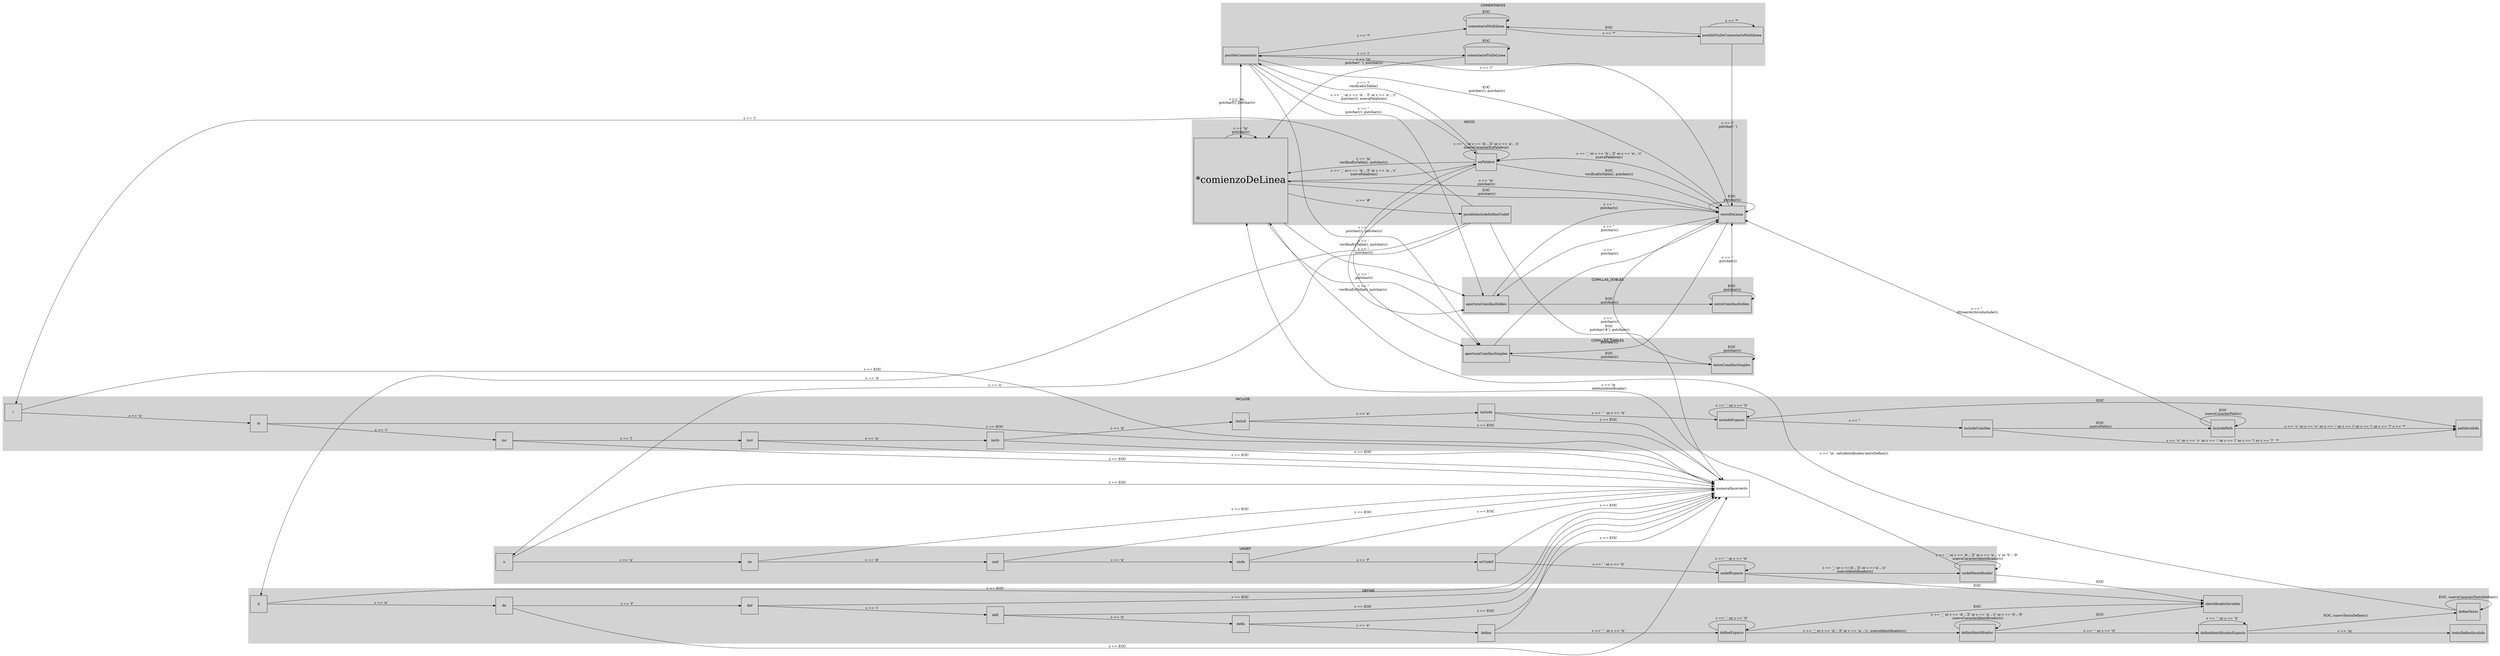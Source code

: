 	digraph PREPROCESADOR { 					
		rankdir=LR;			
		labelloc=t;			
		decorate=true;			
		labelfloat=false;			
		fontname=Helvetica;			
		ranksep=equally;			
					
		subgraph cluster_0 {			
			style=filled;		
			color=lightgrey;		
		    "*comienzoDeLinea" [shape=box,fontsize=40, height=5, width=5]; 			
		    enPalabra [shape=box, height=1, width=1]; 			
		    restoDeLinea [shape=box, height=1, width=1];						
		    posibleIncludeDefineUndef [shape=box, height=1, width=1];			
			label = "INICIO";		
		}			
					
		numeralIncorrecto [shape=box, height=1, width=1];			
					
		subgraph cluster_1 {			
			style=filled;		
			color=lightgrey;		
			comentarioFinDeLinea [shape=box, height=1, width=1];		
			comentarioMultilinea [shape=box, height=1, width=1];		
			posibleFinDeComentarioMultilinea [shape=box, height=1, width=1];			
			posibleComentario [shape=box, height=1, width=1];		
			label = "COMENTARIOS";		
		}			
					
		subgraph cluster_2 {			
			style=filled;		
			color=lightgrey;		
			aperturaComillasSimples [shape=box, height=1, width=1];		
			entreComillasSimples [shape=box, height=1, width=1];			
			label = "COMILLAS_SIMPLES";		
		}			
					
		subgraph cluster_3 {			
			style=filled;		
			color=lightgrey;		
			aperturaComillasDobles [shape=box, height=1, width=1];				
			entreComillasDobles [shape=box, height=1, width=1];		
			label = "COMILLAS_DOBLES";		
		}			
					
		subgraph cluster_4 {			
			style=filled;		
			color=lightgrey;		
			d [shape=box, height=1, width=1];		
			de [shape=box, height=1, width=1];		
			def [shape=box, height=1, width=1];		
			defi [shape=box, height=1, width=1];		
			defin [shape=box, height=1, width=1];		
			define [shape=box, height=1, width=1];		
			defineEspacio [shape=box, height=1, width=1];		
			defineIdentificador [shape=box, height=1, width=1];		
			identificadorInvalido [shape=box, height=1, width=1];		
			defineIdentificadorEspacio [shape=box, height=1, width=1];		
			textoDefineInvalido [shape=box, height=1, width=1];		
			defineTexto [shape=box, height=1, width=1];		
			label = "DEFINE";		
		}			
					
		subgraph cluster_5 {			
			style=filled;		
			color=lightgrey;		
			u [shape=box, height=1, width=1];		
			un [shape=box, height=1, width=1];		
			und [shape=box, height=1, width=1];		
			unde [shape=box, height=1, width=1];		
			esUndef [shape=box, height=1, width=1];		
			undefEspacio [shape=box, height=1, width=1];		
			undefIdentificador [shape=box, height=1, width=1];		
			label = "UNDEF";		
		}			
					
		subgraph cluster_6 {			
			style=filled;		
			color=lightgrey;		
			i [shape=box, height=1, width=1];		
			in [shape=box, height=1, width=1];		
			inc [shape=box, height=1, width=1];		
			incl [shape=box, height=1, width=1];		
			inclu [shape=box, height=1, width=1];		
			includ [shape=box, height=1, width=1];		
			include [shape=box, height=1, width=1];		
			includeEspacio [shape=box, height=1, width=1];		
			includeComillas [shape=box, height=1, width=1];		
			includePath [shape=box, height=1, width=1];			
			pathInvalido [shape=box, height=1, width=1];		
			label = "INCLUDE";		
		}			
					
	    comentarioFinDeLinea -> "*comienzoDeLinea" [label = " c == '\\n' \n putchar(' '), putchar(c)"];				
	    comentarioFinDeLinea -> comentarioFinDeLinea [label = " EOC "];				
					
	    comentarioMultilinea -> posibleFinDeComentarioMultilinea [label = " c == '*' "];				
	    comentarioMultilinea -> comentarioMultilinea [label = " EOC "];				
					
	    posibleFinDeComentarioMultilinea -> posibleFinDeComentarioMultilinea [label = " c == '*' "];				
	    posibleFinDeComentarioMultilinea -> restoDeLinea [label = " c == '/' \n putchar(' ')"];				
	    posibleFinDeComentarioMultilinea -> comentarioMultilinea [label = " EOC "];				
					
	    restoDeLinea -> posibleComentario [label = " c == '/' "];				
	    restoDeLinea -> aperturaComillasSimples [label = " c == ' \n putchar(c)"];				
	    restoDeLinea -> aperturaComillasDobles [label = " c == \" \n putchar(c)"];				
	    restoDeLinea -> "*comienzoDeLinea" [label = " c == '\\n' \n putchar(c) "];								
	    restoDeLinea -> enPalabra [label = " c == '_' or c == 'A'...'Z' or c == 'a'...'z' \n nuevaPalabra(c) "];				
	    restoDeLinea -> restoDeLinea [label = " EOC \n putchar(c)"];				
					
	    posibleComentario -> "*comienzoDeLinea" [label = " c == '\\n' \n putchar(/), putchar(c)"];				
	    posibleComentario -> comentarioFinDeLinea [label = " c == '/' "];				
	    posibleComentario -> aperturaComillasSimples [label = " c == ' \n putchar(/), putchar(c)"];				
	    posibleComentario -> aperturaComillasDobles [label = " c == \" \n putchar(/), putchar(c) "];				
	    posibleComentario -> comentarioMultilinea [label = " c == '*' "];							
	    posibleComentario -> enPalabra [label = " c == '_' or c == 'A'...'Z' or c == 'a'...'z' \n putchar(/), nuevaPalabra(c)"];				
	    posibleComentario -> restoDeLinea [label = " EOC \n putchar(/), putchar(c)"];				
					
	    enPalabra -> "*comienzoDeLinea" [label = " c == '\\n' \n verificaEnTabla(), putchar(c) "];				
	    enPalabra -> aperturaComillasSimples [label = " c == ' \n verificaEnTabla(), putchar(c) "];				
	    enPalabra -> aperturaComillasDobles [label = " c == \" \n verificaEnTabla(), putchar(c)  "];				
	    enPalabra -> posibleComentario [label = " c == '/' \n verificaEnTabla() "];						
	    enPalabra -> enPalabra [label = " c == '_' or c == 'A'...'Z' or c == 'a'...'z' \n nuevoCaracterEnPalabra() "];				
	    enPalabra -> restoDeLinea [label = " EOC \n verificaEnTabla(), putchar(c) "];								
					
	    "*comienzoDeLinea" -> "*comienzoDeLinea" [label = " c == '\\n' \n putchar(c) "];				
	    "*comienzoDeLinea" -> aperturaComillasSimples [label = " c == ' \n putchar(c)"];				
	    "*comienzoDeLinea" -> aperturaComillasDobles [label = " c == \" \n putchar(c)"];				
	    "*comienzoDeLinea" -> posibleComentario [label = " c == '/' "];								
	    "*comienzoDeLinea" -> enPalabra [label = " c == '_' or c == 'A'...'Z' or c == 'a'...'z' \n nuevaPalabra(c)"];				
	    "*comienzoDeLinea" -> posibleIncludeDefineUndef [label = " c == '#' "];				
	    "*comienzoDeLinea" -> restoDeLinea [label = " EOC \n putchar(c)"];				
					
	    aperturaComillasSimples -> restoDeLinea [label = " c == ' \n putchar(c)"];				
	    aperturaComillasSimples -> entreComillasSimples [label = " EOC \n putchar(c)"];				
					
	    entreComillasSimples -> restoDeLinea [label = " c == ' \n putchar(c)"];				
	    entreComillasSimples -> entreComillasSimples [label = " EOC \n putchar(c)"];							
					
	    aperturaComillasDobles -> restoDeLinea [label = " c == \" \n putchar(c) "];				
	    aperturaComillasDobles -> entreComillasDobles [label = " EOC \n putchar(c)"];				
					
	    entreComillasDobles -> restoDeLinea [label = " c == \" \n putchar(c)"];				
	    entreComillasDobles -> entreComillasDobles [label = " EOC \n putchar(c)"];								
					
	    posibleIncludeDefineUndef -> d [label = " c == 'd' "];				
	    posibleIncludeDefineUndef -> u [label = " c == 'u' "];				
	    posibleIncludeDefineUndef -> i [label = " c == 'i' "];				
	    posibleIncludeDefineUndef -> numeralIncorrecto [label = " EOC \n putchar('#'), putchar(c)"];				
					
	    d -> de [label = "c == 'e' " ];				
	    d -> numeralIncorrecto [label = "c == EOC" ];				
					
	    de -> def [label = "c == 'f'" ];				
	    de -> numeralIncorrecto [label = "c == EOC " ];				
					
	    def -> defi [label = "c == 'i' " ];				
	    def -> numeralIncorrecto [label = "c == EOC " ];				
					
	    defi -> defin [label = "c == 'n' " ];				
	    defi -> numeralIncorrecto [label = "c == EOC " ];				
					
	    defin -> define [label = "c == 'e' " ];				
	    defin -> numeralIncorrecto [label = "c == EOC " ];				
					
	    define -> defineEspacio [label = "c == ' '  or c == '\\t' "];				
	    define -> numeralIncorrecto [label = "c == EOC " ];				
					
	    defineEspacio -> defineIdentificador [label = " c == '_' or c == 'A'...'Z' or c == 'a'...'z', nuevoIdentificador(c) "];				
	    defineEspacio -> defineEspacio [label = " c == ' ' or c == '\\t' "];				
	    defineEspacio -> identificadorInvalido [label = " EOC "];				
					
	    defineIdentificador -> defineIdentificador [label = "c == '_' or c == 'A'...'Z' or c == 'a'...'z' or c == '0'...'9' \n nuevoCaracterIdentificador(c)" ];				
	    defineIdentificador -> defineIdentificadorEspacio [label = "c == ' ' or c == '\\t' " ];				
	    defineIdentificador -> identificadorInvalido [label = " EOC " ];				
					
	    defineIdentificadorEspacio -> defineIdentificadorEspacio [label = "c == ' ' or c == '\\t' " ];				
	    defineIdentificadorEspacio -> textoDefineInvalido [label = "c == '\\n' " ];				
	    defineIdentificadorEspacio -> defineTexto [label = " EOC, nuevoTextoDefine(c) " ];				
					
	    defineTexto -> "*comienzoDeLinea" [label = "c == '\\n', set(identificador,textoDefine()) " ];				
	    defineTexto -> defineTexto [label = " EOC, nuevoCaracterTextoDefine(c) " ];				
					
	    u -> un [label = "c == 'n' " ];				
	    u -> numeralIncorrecto [label = "c == EOC " ];				
					
	    un -> und [label = "c == 'd' " ];				
	    un -> numeralIncorrecto [label = "c == EOC " ];				
					
	    und -> unde [label = "c == 'e' " ];				
	    und -> numeralIncorrecto [label = "c == EOC " ];				
					
	    unde -> esUndef [label = "c == 'f' " ];				
	    unde -> numeralIncorrecto [label = "c == EOC " ];				
					
	    esUndef -> undefEspacio [label = "c == ' ' or c == '\\t' " ];				
	    esUndef -> numeralIncorrecto [label = "c == EOC " ];				
					
	    undefEspacio -> undefIdentificador [label = "c == '_' or c =='A'...'Z' or c =='a'...'z' \n nuevoIdentificador(c)" ];				
	    undefEspacio -> undefEspacio [label = "c == ' ' or c == '\\t' " ];				
	    undefEspacio -> identificadorInvalido [label = " EOC " ];				
					
	    undefIdentificador -> undefIdentificador [label = "c == '_' or c == 'A'...'Z' or c == 'a'...'z' or '0'...'9' \n nuevoCaracterIdentificador(c)" ];				
	    undefIdentificador -> "*comienzoDeLinea" [label = "c == '\\n \n delete(identificador) " ];				
	    undefIdentificador -> identificadorInvalido [label = " EOC " ];				
					
		i -> in [label = "c == 'n' " ];			
	    i -> numeralIncorrecto [label = "c == EOC" ];				
					
	    in -> inc [label = "c == 'c'" ];				
	    in -> numeralIncorrecto [label = "c == EOC " ];				
					
	    inc -> incl [label = "c == 'l' " ];				
	    inc -> numeralIncorrecto [label = "c == EOC " ];				
					
	    incl -> inclu [label = "c == 'u' " ];				
	    incl -> numeralIncorrecto [label = "c == EOC " ];				
					
	    inclu -> includ [label = "c == 'd' " ];				
	    inclu -> numeralIncorrecto [label = "c == EOC " ];				
					
	    includ -> include [label = "c == 'e' "];				
	    includ -> numeralIncorrecto [label = "c == EOC " ];				
					
		include -> includeEspacio [label = "c == ' '  or c == '\\t' "];			
	    include -> numeralIncorrecto [label = "c == EOC " ];				
					
	    includeEspacio -> includeComillas [label = " c == \" "];				
	    includeEspacio -> includeEspacio [label = " c == ' ' or c == '\\t' "];				
	    includeEspacio -> pathInvalido [label = " EOC "];				
					
		includeComillas -> pathInvalido [label = " c == '<' or c == '>' or c == ':' or c == '/' or c == '\\' or c == '?'  '*' "];			
	    includeComillas -> includePath [label = " EOC \n nuevoPath(c)"];				
					
	    includePath -> pathInvalido [label = "c == '<' or c == '>' or c == ':' or c == '/' or c == '\\' or c == '?' c == '*' " ];	
	    includePath -> restoDeLinea [label = "c == \" \n if(traerArchivoInclude()) "];				
	    includePath -> includePath [label = " EOC \n nuevoCaracterPath(c)" ];							
					
	}				
